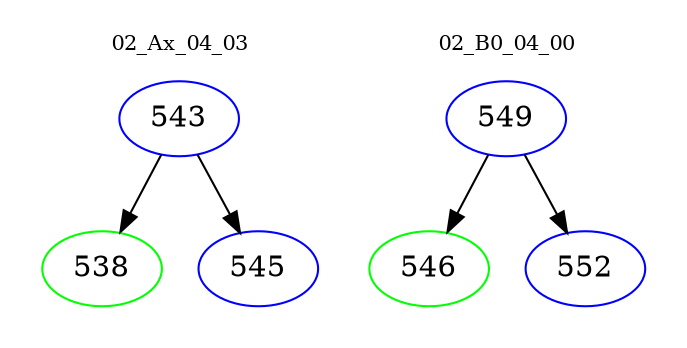 digraph{
subgraph cluster_0 {
color = white
label = "02_Ax_04_03";
fontsize=10;
T0_543 [label="543", color="blue"]
T0_543 -> T0_538 [color="black"]
T0_538 [label="538", color="green"]
T0_543 -> T0_545 [color="black"]
T0_545 [label="545", color="blue"]
}
subgraph cluster_1 {
color = white
label = "02_B0_04_00";
fontsize=10;
T1_549 [label="549", color="blue"]
T1_549 -> T1_546 [color="black"]
T1_546 [label="546", color="green"]
T1_549 -> T1_552 [color="black"]
T1_552 [label="552", color="blue"]
}
}
